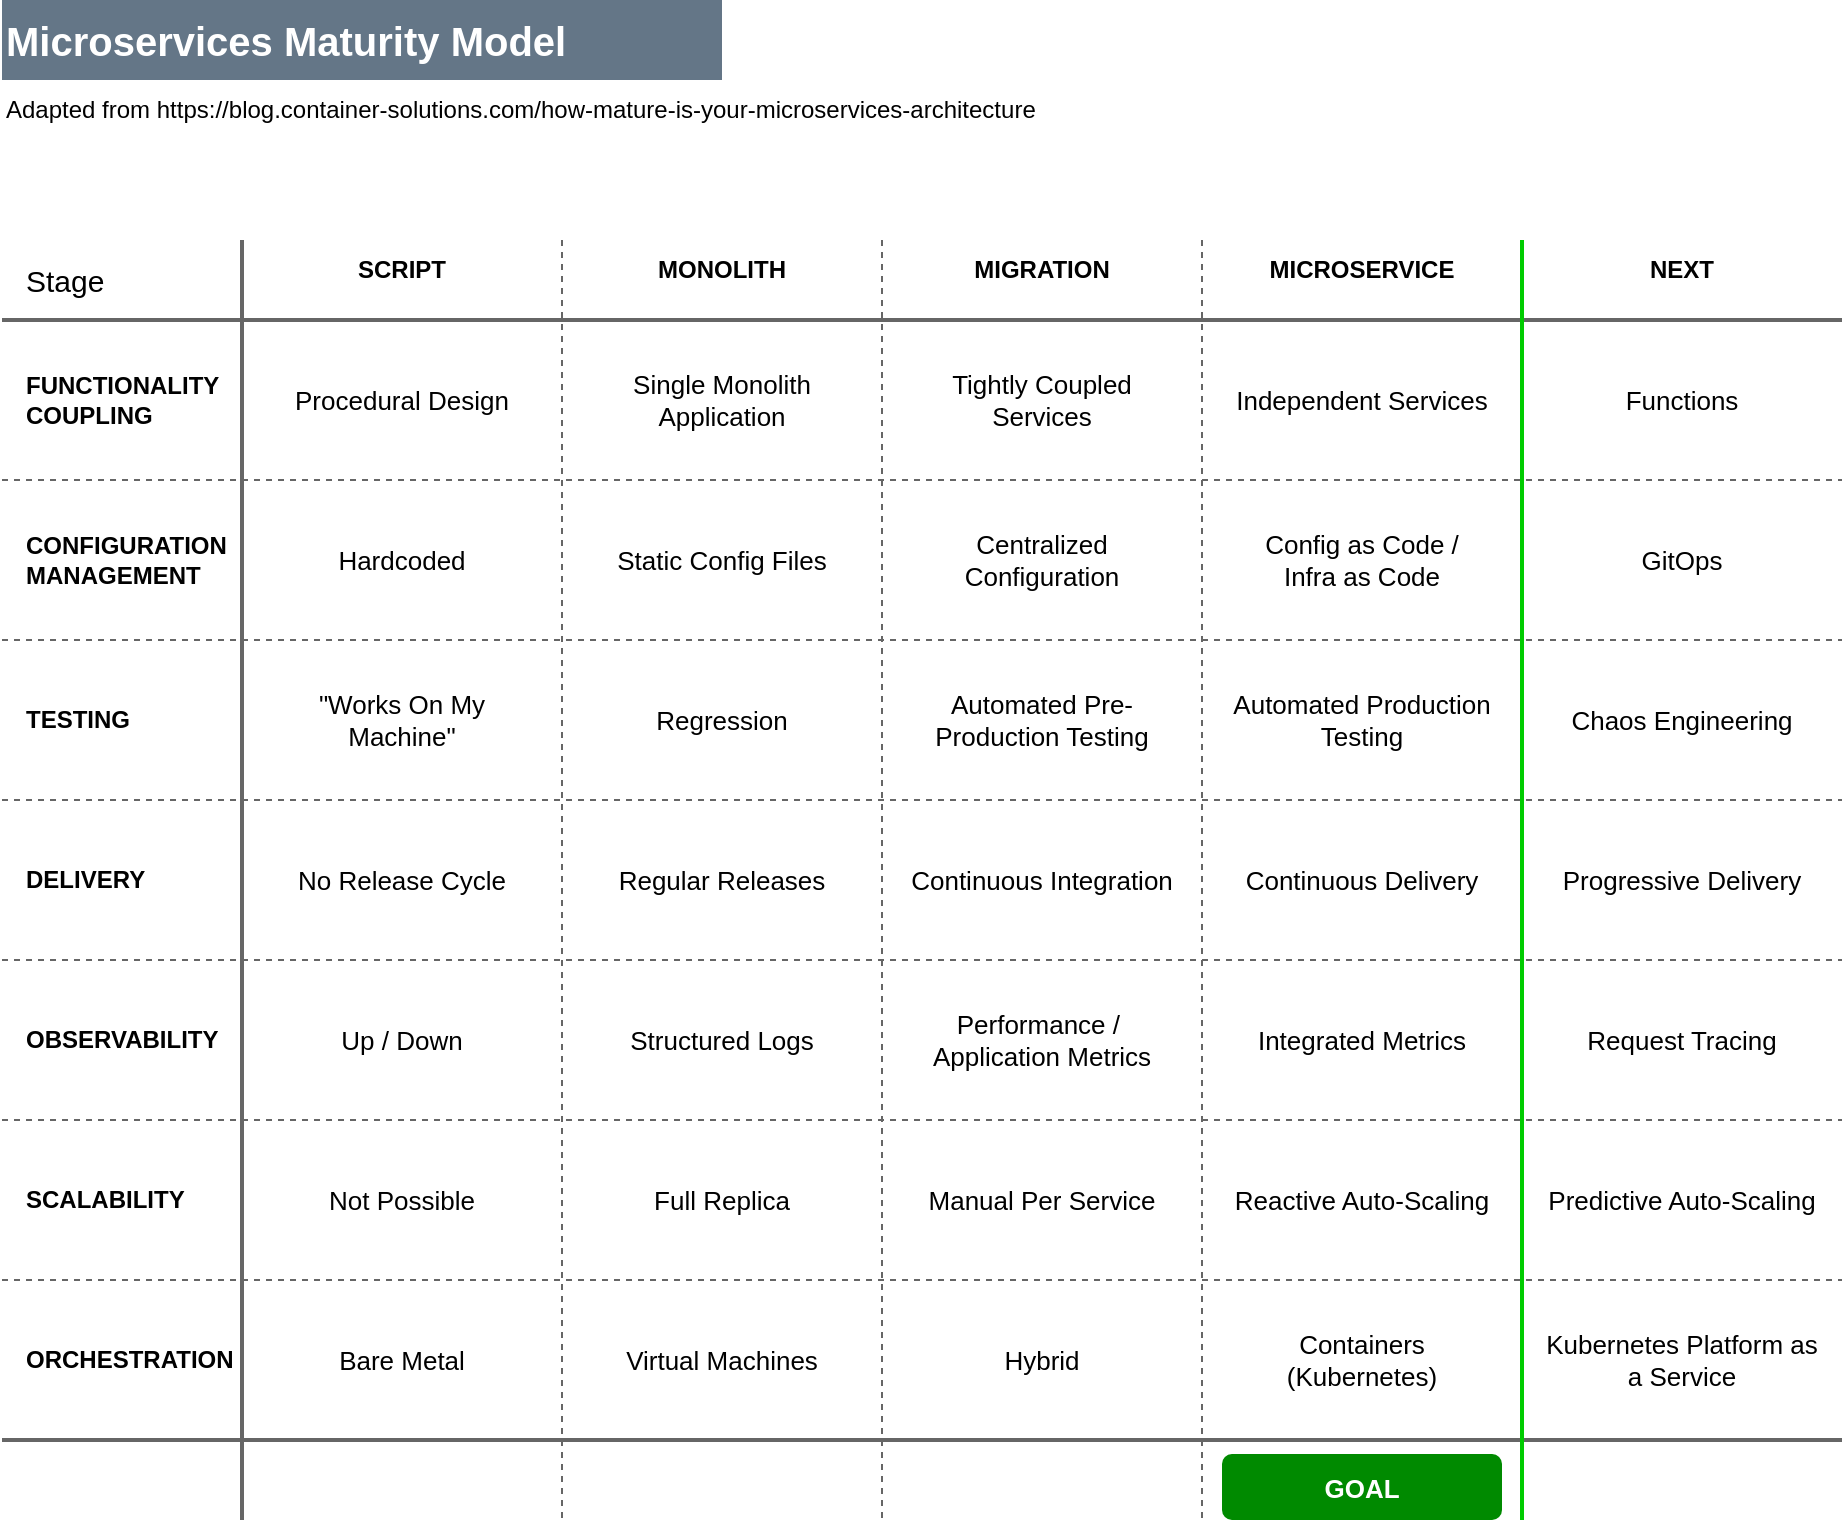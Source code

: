 <mxfile version="18.0.6" type="device" pages="2"><diagram id="Bv6GP6kxK43PRDB57FEr" name="Model"><mxGraphModel dx="868" dy="566" grid="1" gridSize="10" guides="1" tooltips="1" connect="1" arrows="1" fold="1" page="1" pageScale="1" pageWidth="1169" pageHeight="827" math="0" shadow="0"><root><mxCell id="0"/><mxCell id="1" parent="0"/><mxCell id="n9ADpFx10sbJ7AyQV8DT-1" value="Microservices Maturity Model" style="text;html=1;strokeColor=none;fillColor=#647687;align=left;verticalAlign=middle;whiteSpace=wrap;rounded=0;fontSize=20;fontStyle=1;fontColor=#ffffff;" parent="1" vertex="1"><mxGeometry x="80" y="40" width="360" height="40" as="geometry"/></mxCell><mxCell id="n9ADpFx10sbJ7AyQV8DT-2" value="Adapted from&amp;nbsp;https://blog.container-solutions.com/how-mature-is-your-microservices-architecture" style="text;html=1;strokeColor=none;fillColor=none;align=left;verticalAlign=middle;whiteSpace=wrap;rounded=0;fontSize=12;" parent="1" vertex="1"><mxGeometry x="80" y="80" width="630" height="30" as="geometry"/></mxCell><mxCell id="n9ADpFx10sbJ7AyQV8DT-3" value="Stage" style="text;html=1;strokeColor=none;fillColor=none;align=left;verticalAlign=middle;whiteSpace=wrap;rounded=0;fontSize=15;" parent="1" vertex="1"><mxGeometry x="90" y="170" width="60" height="20" as="geometry"/></mxCell><mxCell id="n9ADpFx10sbJ7AyQV8DT-4" value="FUNCTIONALITY COUPLING" style="text;html=1;strokeColor=none;fillColor=none;align=left;verticalAlign=middle;whiteSpace=wrap;rounded=0;fontSize=12;fontStyle=1" parent="1" vertex="1"><mxGeometry x="90" y="210" width="100" height="60" as="geometry"/></mxCell><mxCell id="n9ADpFx10sbJ7AyQV8DT-5" value="" style="endArrow=none;html=1;rounded=0;fontSize=14;strokeWidth=2;strokeColor=#666666;" parent="1" edge="1"><mxGeometry width="50" height="50" relative="1" as="geometry"><mxPoint x="80" y="200" as="sourcePoint"/><mxPoint x="1000" y="200" as="targetPoint"/></mxGeometry></mxCell><mxCell id="n9ADpFx10sbJ7AyQV8DT-6" value="CONFIGURATION MANAGEMENT" style="text;html=1;strokeColor=none;fillColor=none;align=left;verticalAlign=middle;whiteSpace=wrap;rounded=0;fontSize=12;fontStyle=1" parent="1" vertex="1"><mxGeometry x="90" y="290" width="100" height="60" as="geometry"/></mxCell><mxCell id="n9ADpFx10sbJ7AyQV8DT-7" value="" style="endArrow=none;html=1;rounded=0;fontSize=14;strokeWidth=1;strokeColor=#666666;dashed=1;" parent="1" edge="1"><mxGeometry width="50" height="50" relative="1" as="geometry"><mxPoint x="80" y="360" as="sourcePoint"/><mxPoint x="1000" y="360" as="targetPoint"/></mxGeometry></mxCell><mxCell id="n9ADpFx10sbJ7AyQV8DT-8" value="" style="endArrow=none;html=1;rounded=0;fontSize=14;strokeWidth=2;strokeColor=#666666;" parent="1" edge="1"><mxGeometry width="50" height="50" relative="1" as="geometry"><mxPoint x="200" y="160" as="sourcePoint"/><mxPoint x="200" y="800" as="targetPoint"/></mxGeometry></mxCell><mxCell id="n9ADpFx10sbJ7AyQV8DT-9" value="TESTING" style="text;html=1;strokeColor=none;fillColor=none;align=left;verticalAlign=middle;whiteSpace=wrap;rounded=0;fontSize=12;fontStyle=1" parent="1" vertex="1"><mxGeometry x="90" y="370" width="100" height="60" as="geometry"/></mxCell><mxCell id="n9ADpFx10sbJ7AyQV8DT-10" value="DELIVERY" style="text;html=1;strokeColor=none;fillColor=none;align=left;verticalAlign=middle;whiteSpace=wrap;rounded=0;fontSize=12;fontStyle=1" parent="1" vertex="1"><mxGeometry x="90" y="450" width="100" height="60" as="geometry"/></mxCell><mxCell id="n9ADpFx10sbJ7AyQV8DT-11" value="OBSERVABILITY" style="text;html=1;strokeColor=none;fillColor=none;align=left;verticalAlign=middle;whiteSpace=wrap;rounded=0;fontSize=12;fontStyle=1" parent="1" vertex="1"><mxGeometry x="90" y="530" width="100" height="60" as="geometry"/></mxCell><mxCell id="n9ADpFx10sbJ7AyQV8DT-12" value="SCALABILITY" style="text;html=1;strokeColor=none;fillColor=none;align=left;verticalAlign=middle;whiteSpace=wrap;rounded=0;fontSize=12;fontStyle=1" parent="1" vertex="1"><mxGeometry x="90" y="610" width="100" height="60" as="geometry"/></mxCell><mxCell id="n9ADpFx10sbJ7AyQV8DT-13" value="ORCHESTRATION" style="text;html=1;strokeColor=none;fillColor=none;align=left;verticalAlign=middle;whiteSpace=wrap;rounded=0;fontSize=12;fontStyle=1" parent="1" vertex="1"><mxGeometry x="90" y="690" width="100" height="60" as="geometry"/></mxCell><mxCell id="n9ADpFx10sbJ7AyQV8DT-14" value="SCRIPT" style="text;html=1;strokeColor=none;fillColor=none;align=center;verticalAlign=middle;whiteSpace=wrap;rounded=0;fontSize=12;fontStyle=1" parent="1" vertex="1"><mxGeometry x="210" y="160" width="140" height="30" as="geometry"/></mxCell><mxCell id="n9ADpFx10sbJ7AyQV8DT-15" value="MONOLITH" style="text;html=1;strokeColor=none;fillColor=none;align=center;verticalAlign=middle;whiteSpace=wrap;rounded=0;fontSize=12;fontStyle=1" parent="1" vertex="1"><mxGeometry x="370" y="160" width="140" height="30" as="geometry"/></mxCell><mxCell id="n9ADpFx10sbJ7AyQV8DT-16" value="" style="endArrow=none;html=1;rounded=0;fontSize=14;strokeWidth=1;strokeColor=#666666;dashed=1;" parent="1" edge="1"><mxGeometry width="50" height="50" relative="1" as="geometry"><mxPoint x="80" y="280" as="sourcePoint"/><mxPoint x="1000" y="280" as="targetPoint"/></mxGeometry></mxCell><mxCell id="n9ADpFx10sbJ7AyQV8DT-17" value="" style="endArrow=none;html=1;rounded=0;fontSize=14;strokeWidth=1;strokeColor=#666666;dashed=1;" parent="1" edge="1"><mxGeometry width="50" height="50" relative="1" as="geometry"><mxPoint x="360" y="160" as="sourcePoint"/><mxPoint x="360" y="800" as="targetPoint"/></mxGeometry></mxCell><mxCell id="n9ADpFx10sbJ7AyQV8DT-18" value="MIGRATION" style="text;html=1;strokeColor=none;fillColor=none;align=center;verticalAlign=middle;whiteSpace=wrap;rounded=0;fontSize=12;fontStyle=1" parent="1" vertex="1"><mxGeometry x="530" y="160" width="140" height="30" as="geometry"/></mxCell><mxCell id="n9ADpFx10sbJ7AyQV8DT-19" value="MICROSERVICE" style="text;html=1;strokeColor=none;fillColor=none;align=center;verticalAlign=middle;whiteSpace=wrap;rounded=0;fontSize=12;fontStyle=1" parent="1" vertex="1"><mxGeometry x="690" y="160" width="140" height="30" as="geometry"/></mxCell><mxCell id="n9ADpFx10sbJ7AyQV8DT-20" value="NEXT" style="text;html=1;strokeColor=none;fillColor=none;align=center;verticalAlign=middle;whiteSpace=wrap;rounded=0;fontSize=12;fontStyle=1" parent="1" vertex="1"><mxGeometry x="850" y="160" width="140" height="30" as="geometry"/></mxCell><mxCell id="n9ADpFx10sbJ7AyQV8DT-21" value="" style="endArrow=none;html=1;rounded=0;fontSize=14;strokeWidth=2;strokeColor=#666666;" parent="1" edge="1"><mxGeometry width="50" height="50" relative="1" as="geometry"><mxPoint x="80" y="760" as="sourcePoint"/><mxPoint x="1000" y="760" as="targetPoint"/></mxGeometry></mxCell><mxCell id="n9ADpFx10sbJ7AyQV8DT-22" value="" style="endArrow=none;html=1;rounded=0;fontSize=14;strokeWidth=1;strokeColor=#666666;dashed=1;" parent="1" edge="1"><mxGeometry width="50" height="50" relative="1" as="geometry"><mxPoint x="520" y="160" as="sourcePoint"/><mxPoint x="520" y="800" as="targetPoint"/></mxGeometry></mxCell><mxCell id="n9ADpFx10sbJ7AyQV8DT-23" value="" style="endArrow=none;html=1;rounded=0;fontSize=14;strokeWidth=1;strokeColor=#666666;dashed=1;" parent="1" edge="1"><mxGeometry width="50" height="50" relative="1" as="geometry"><mxPoint x="680" y="160" as="sourcePoint"/><mxPoint x="680" y="800" as="targetPoint"/></mxGeometry></mxCell><mxCell id="n9ADpFx10sbJ7AyQV8DT-24" value="" style="endArrow=none;html=1;rounded=0;fontSize=14;strokeWidth=2;strokeColor=#00CC00;" parent="1" edge="1"><mxGeometry width="50" height="50" relative="1" as="geometry"><mxPoint x="840" y="160" as="sourcePoint"/><mxPoint x="840" y="800" as="targetPoint"/></mxGeometry></mxCell><mxCell id="n9ADpFx10sbJ7AyQV8DT-25" value="" style="endArrow=none;html=1;rounded=0;fontSize=14;strokeWidth=1;strokeColor=#666666;dashed=1;" parent="1" edge="1"><mxGeometry width="50" height="50" relative="1" as="geometry"><mxPoint x="80" y="440" as="sourcePoint"/><mxPoint x="1000" y="440" as="targetPoint"/></mxGeometry></mxCell><mxCell id="n9ADpFx10sbJ7AyQV8DT-26" value="" style="endArrow=none;html=1;rounded=0;fontSize=14;strokeWidth=1;strokeColor=#666666;dashed=1;" parent="1" edge="1"><mxGeometry width="50" height="50" relative="1" as="geometry"><mxPoint x="80" y="520" as="sourcePoint"/><mxPoint x="1000" y="520" as="targetPoint"/></mxGeometry></mxCell><mxCell id="n9ADpFx10sbJ7AyQV8DT-27" value="" style="endArrow=none;html=1;rounded=0;fontSize=14;strokeWidth=1;strokeColor=#666666;dashed=1;" parent="1" edge="1"><mxGeometry width="50" height="50" relative="1" as="geometry"><mxPoint x="80" y="600" as="sourcePoint"/><mxPoint x="1000" y="600" as="targetPoint"/></mxGeometry></mxCell><mxCell id="n9ADpFx10sbJ7AyQV8DT-29" value="Procedural Design" style="text;html=1;strokeColor=none;fillColor=none;align=center;verticalAlign=middle;whiteSpace=wrap;rounded=0;fontSize=13;fontStyle=0" parent="1" vertex="1"><mxGeometry x="210" y="210" width="140" height="60" as="geometry"/></mxCell><mxCell id="n9ADpFx10sbJ7AyQV8DT-31" value="Single Monolith Application" style="text;html=1;strokeColor=none;fillColor=none;align=center;verticalAlign=middle;whiteSpace=wrap;rounded=0;fontSize=13;fontStyle=0" parent="1" vertex="1"><mxGeometry x="370" y="210" width="140" height="60" as="geometry"/></mxCell><mxCell id="n9ADpFx10sbJ7AyQV8DT-32" value="Tightly Coupled Services" style="text;html=1;strokeColor=none;fillColor=none;align=center;verticalAlign=middle;whiteSpace=wrap;rounded=0;fontSize=13;fontStyle=0" parent="1" vertex="1"><mxGeometry x="530" y="210" width="140" height="60" as="geometry"/></mxCell><mxCell id="n9ADpFx10sbJ7AyQV8DT-33" value="Independent Services" style="text;html=1;strokeColor=none;fillColor=none;align=center;verticalAlign=middle;whiteSpace=wrap;rounded=0;fontSize=13;fontStyle=0" parent="1" vertex="1"><mxGeometry x="690" y="210" width="140" height="60" as="geometry"/></mxCell><mxCell id="n9ADpFx10sbJ7AyQV8DT-34" value="GOAL" style="rounded=1;whiteSpace=wrap;html=1;fontSize=13;fontStyle=1;fillColor=#008a00;fontColor=#ffffff;strokeColor=none;" parent="1" vertex="1"><mxGeometry x="690" y="767" width="140" height="33" as="geometry"/></mxCell><mxCell id="n9ADpFx10sbJ7AyQV8DT-35" value="" style="endArrow=none;html=1;rounded=0;fontSize=14;strokeWidth=1;strokeColor=#666666;dashed=1;" parent="1" edge="1"><mxGeometry width="50" height="50" relative="1" as="geometry"><mxPoint x="80" y="680" as="sourcePoint"/><mxPoint x="1000" y="680" as="targetPoint"/></mxGeometry></mxCell><mxCell id="n9ADpFx10sbJ7AyQV8DT-37" value="Hardcoded" style="text;html=1;strokeColor=none;fillColor=none;align=center;verticalAlign=middle;whiteSpace=wrap;rounded=0;fontSize=13;fontStyle=0" parent="1" vertex="1"><mxGeometry x="210" y="290" width="140" height="60" as="geometry"/></mxCell><mxCell id="n9ADpFx10sbJ7AyQV8DT-38" value="Static Config Files" style="text;html=1;strokeColor=none;fillColor=none;align=center;verticalAlign=middle;whiteSpace=wrap;rounded=0;fontSize=13;fontStyle=0" parent="1" vertex="1"><mxGeometry x="370" y="290" width="140" height="60" as="geometry"/></mxCell><mxCell id="n9ADpFx10sbJ7AyQV8DT-39" value="Centralized Configuration" style="text;html=1;strokeColor=none;fillColor=none;align=center;verticalAlign=middle;whiteSpace=wrap;rounded=0;fontSize=13;fontStyle=0" parent="1" vertex="1"><mxGeometry x="530" y="290" width="140" height="60" as="geometry"/></mxCell><mxCell id="n9ADpFx10sbJ7AyQV8DT-40" value="Config as Code / &lt;br&gt;Infra as Code" style="text;html=1;strokeColor=none;fillColor=none;align=center;verticalAlign=middle;whiteSpace=wrap;rounded=0;fontSize=13;fontStyle=0" parent="1" vertex="1"><mxGeometry x="690" y="290" width="140" height="60" as="geometry"/></mxCell><mxCell id="n9ADpFx10sbJ7AyQV8DT-41" value="Functions" style="text;html=1;strokeColor=none;fillColor=none;align=center;verticalAlign=middle;whiteSpace=wrap;rounded=0;fontSize=13;fontStyle=0" parent="1" vertex="1"><mxGeometry x="850" y="210" width="140" height="60" as="geometry"/></mxCell><mxCell id="n9ADpFx10sbJ7AyQV8DT-42" value="GitOps" style="text;html=1;strokeColor=none;fillColor=none;align=center;verticalAlign=middle;whiteSpace=wrap;rounded=0;fontSize=13;fontStyle=0" parent="1" vertex="1"><mxGeometry x="850" y="290" width="140" height="60" as="geometry"/></mxCell><mxCell id="n9ADpFx10sbJ7AyQV8DT-43" value="&quot;Works On My Machine&quot;" style="text;html=1;strokeColor=none;fillColor=none;align=center;verticalAlign=middle;whiteSpace=wrap;rounded=0;fontSize=13;fontStyle=0" parent="1" vertex="1"><mxGeometry x="210" y="370" width="140" height="60" as="geometry"/></mxCell><mxCell id="n9ADpFx10sbJ7AyQV8DT-44" value="Regression" style="text;html=1;strokeColor=none;fillColor=none;align=center;verticalAlign=middle;whiteSpace=wrap;rounded=0;fontSize=13;fontStyle=0" parent="1" vertex="1"><mxGeometry x="370" y="370" width="140" height="60" as="geometry"/></mxCell><mxCell id="n9ADpFx10sbJ7AyQV8DT-45" value="Automated Pre-Production Testing" style="text;html=1;strokeColor=none;fillColor=none;align=center;verticalAlign=middle;whiteSpace=wrap;rounded=0;fontSize=13;fontStyle=0" parent="1" vertex="1"><mxGeometry x="530" y="370" width="140" height="60" as="geometry"/></mxCell><mxCell id="n9ADpFx10sbJ7AyQV8DT-46" value="Automated Production Testing" style="text;html=1;strokeColor=none;fillColor=none;align=center;verticalAlign=middle;whiteSpace=wrap;rounded=0;fontSize=13;fontStyle=0" parent="1" vertex="1"><mxGeometry x="690" y="370" width="140" height="60" as="geometry"/></mxCell><mxCell id="n9ADpFx10sbJ7AyQV8DT-47" value="Chaos Engineering" style="text;html=1;strokeColor=none;fillColor=none;align=center;verticalAlign=middle;whiteSpace=wrap;rounded=0;fontSize=13;fontStyle=0" parent="1" vertex="1"><mxGeometry x="850" y="370" width="140" height="60" as="geometry"/></mxCell><mxCell id="n9ADpFx10sbJ7AyQV8DT-48" value="No Release Cycle" style="text;html=1;strokeColor=none;fillColor=none;align=center;verticalAlign=middle;whiteSpace=wrap;rounded=0;fontSize=13;fontStyle=0" parent="1" vertex="1"><mxGeometry x="210" y="450" width="140" height="60" as="geometry"/></mxCell><mxCell id="n9ADpFx10sbJ7AyQV8DT-49" value="Regular Releases" style="text;html=1;strokeColor=none;fillColor=none;align=center;verticalAlign=middle;whiteSpace=wrap;rounded=0;fontSize=13;fontStyle=0" parent="1" vertex="1"><mxGeometry x="370" y="450" width="140" height="60" as="geometry"/></mxCell><mxCell id="n9ADpFx10sbJ7AyQV8DT-50" value="Continuous Integration" style="text;html=1;strokeColor=none;fillColor=none;align=center;verticalAlign=middle;whiteSpace=wrap;rounded=0;fontSize=13;fontStyle=0" parent="1" vertex="1"><mxGeometry x="530" y="450" width="140" height="60" as="geometry"/></mxCell><mxCell id="n9ADpFx10sbJ7AyQV8DT-51" value="Continuous Delivery" style="text;html=1;strokeColor=none;fillColor=none;align=center;verticalAlign=middle;whiteSpace=wrap;rounded=0;fontSize=13;fontStyle=0" parent="1" vertex="1"><mxGeometry x="690" y="450" width="140" height="60" as="geometry"/></mxCell><mxCell id="n9ADpFx10sbJ7AyQV8DT-52" value="Progressive Delivery" style="text;html=1;strokeColor=none;fillColor=none;align=center;verticalAlign=middle;whiteSpace=wrap;rounded=0;fontSize=13;fontStyle=0" parent="1" vertex="1"><mxGeometry x="850" y="450" width="140" height="60" as="geometry"/></mxCell><mxCell id="n9ADpFx10sbJ7AyQV8DT-53" value="Up / Down" style="text;html=1;strokeColor=none;fillColor=none;align=center;verticalAlign=middle;whiteSpace=wrap;rounded=0;fontSize=13;fontStyle=0" parent="1" vertex="1"><mxGeometry x="210" y="530" width="140" height="60" as="geometry"/></mxCell><mxCell id="n9ADpFx10sbJ7AyQV8DT-54" value="Structured Logs" style="text;html=1;strokeColor=none;fillColor=none;align=center;verticalAlign=middle;whiteSpace=wrap;rounded=0;fontSize=13;fontStyle=0" parent="1" vertex="1"><mxGeometry x="370" y="530" width="140" height="60" as="geometry"/></mxCell><mxCell id="n9ADpFx10sbJ7AyQV8DT-55" value="Performance /&amp;nbsp; Application Metrics" style="text;html=1;strokeColor=none;fillColor=none;align=center;verticalAlign=middle;whiteSpace=wrap;rounded=0;fontSize=13;fontStyle=0" parent="1" vertex="1"><mxGeometry x="530" y="530" width="140" height="60" as="geometry"/></mxCell><mxCell id="n9ADpFx10sbJ7AyQV8DT-56" value="Integrated Metrics" style="text;html=1;strokeColor=none;fillColor=none;align=center;verticalAlign=middle;whiteSpace=wrap;rounded=0;fontSize=13;fontStyle=0" parent="1" vertex="1"><mxGeometry x="690" y="530" width="140" height="60" as="geometry"/></mxCell><mxCell id="n9ADpFx10sbJ7AyQV8DT-57" value="Request Tracing" style="text;html=1;strokeColor=none;fillColor=none;align=center;verticalAlign=middle;whiteSpace=wrap;rounded=0;fontSize=13;fontStyle=0" parent="1" vertex="1"><mxGeometry x="850" y="530" width="140" height="60" as="geometry"/></mxCell><mxCell id="n9ADpFx10sbJ7AyQV8DT-58" value="Not Possible" style="text;html=1;strokeColor=none;fillColor=none;align=center;verticalAlign=middle;whiteSpace=wrap;rounded=0;fontSize=13;fontStyle=0" parent="1" vertex="1"><mxGeometry x="210" y="610" width="140" height="60" as="geometry"/></mxCell><mxCell id="n9ADpFx10sbJ7AyQV8DT-59" value="Full Replica" style="text;html=1;strokeColor=none;fillColor=none;align=center;verticalAlign=middle;whiteSpace=wrap;rounded=0;fontSize=13;fontStyle=0" parent="1" vertex="1"><mxGeometry x="370" y="610" width="140" height="60" as="geometry"/></mxCell><mxCell id="n9ADpFx10sbJ7AyQV8DT-60" value="Manual Per Service" style="text;html=1;strokeColor=none;fillColor=none;align=center;verticalAlign=middle;whiteSpace=wrap;rounded=0;fontSize=13;fontStyle=0" parent="1" vertex="1"><mxGeometry x="530" y="610" width="140" height="60" as="geometry"/></mxCell><mxCell id="n9ADpFx10sbJ7AyQV8DT-61" value="Reactive Auto-Scaling" style="text;html=1;strokeColor=none;fillColor=none;align=center;verticalAlign=middle;whiteSpace=wrap;rounded=0;fontSize=13;fontStyle=0" parent="1" vertex="1"><mxGeometry x="690" y="610" width="140" height="60" as="geometry"/></mxCell><mxCell id="n9ADpFx10sbJ7AyQV8DT-62" value="Predictive Auto-Scaling" style="text;html=1;strokeColor=none;fillColor=none;align=center;verticalAlign=middle;whiteSpace=wrap;rounded=0;fontSize=13;fontStyle=0" parent="1" vertex="1"><mxGeometry x="850" y="610" width="140" height="60" as="geometry"/></mxCell><mxCell id="n9ADpFx10sbJ7AyQV8DT-63" value="Bare Metal" style="text;html=1;strokeColor=none;fillColor=none;align=center;verticalAlign=middle;whiteSpace=wrap;rounded=0;fontSize=13;fontStyle=0" parent="1" vertex="1"><mxGeometry x="210" y="690" width="140" height="60" as="geometry"/></mxCell><mxCell id="n9ADpFx10sbJ7AyQV8DT-64" value="Virtual Machines" style="text;html=1;strokeColor=none;fillColor=none;align=center;verticalAlign=middle;whiteSpace=wrap;rounded=0;fontSize=13;fontStyle=0" parent="1" vertex="1"><mxGeometry x="370" y="690" width="140" height="60" as="geometry"/></mxCell><mxCell id="n9ADpFx10sbJ7AyQV8DT-65" value="Hybrid" style="text;html=1;strokeColor=none;fillColor=none;align=center;verticalAlign=middle;whiteSpace=wrap;rounded=0;fontSize=13;fontStyle=0" parent="1" vertex="1"><mxGeometry x="530" y="690" width="140" height="60" as="geometry"/></mxCell><mxCell id="n9ADpFx10sbJ7AyQV8DT-66" value="Containers&lt;br&gt;(Kubernetes)" style="text;html=1;strokeColor=none;fillColor=none;align=center;verticalAlign=middle;whiteSpace=wrap;rounded=0;fontSize=13;fontStyle=0" parent="1" vertex="1"><mxGeometry x="690" y="690" width="140" height="60" as="geometry"/></mxCell><mxCell id="n9ADpFx10sbJ7AyQV8DT-67" value="Kubernetes Platform as a Service" style="text;html=1;strokeColor=none;fillColor=none;align=center;verticalAlign=middle;whiteSpace=wrap;rounded=0;fontSize=13;fontStyle=0" parent="1" vertex="1"><mxGeometry x="850" y="690" width="140" height="60" as="geometry"/></mxCell></root></mxGraphModel></diagram><diagram name="Status" id="Hy4vp95Mpv_XDhdO_reE"><mxGraphModel dx="868" dy="566" grid="1" gridSize="10" guides="1" tooltips="1" connect="1" arrows="1" fold="1" page="1" pageScale="1" pageWidth="1169" pageHeight="827" math="0" shadow="0"><root><mxCell id="9SmFfPwwEeWjTKU51Hdt-0"/><mxCell id="9SmFfPwwEeWjTKU51Hdt-1" style="locked=1;" parent="9SmFfPwwEeWjTKU51Hdt-0"/><mxCell id="9SmFfPwwEeWjTKU51Hdt-2" value="Microservices Maturity Model" style="text;html=1;strokeColor=none;fillColor=#647687;align=left;verticalAlign=middle;whiteSpace=wrap;rounded=0;fontSize=20;fontStyle=1;fontColor=#ffffff;" parent="9SmFfPwwEeWjTKU51Hdt-1" vertex="1"><mxGeometry x="80" y="40" width="360" height="40" as="geometry"/></mxCell><mxCell id="9SmFfPwwEeWjTKU51Hdt-3" value="Adapted from&amp;nbsp;https://blog.container-solutions.com/how-mature-is-your-microservices-architecture" style="text;html=1;strokeColor=none;fillColor=none;align=left;verticalAlign=middle;whiteSpace=wrap;rounded=0;fontSize=12;" parent="9SmFfPwwEeWjTKU51Hdt-1" vertex="1"><mxGeometry x="80" y="80" width="630" height="30" as="geometry"/></mxCell><mxCell id="9SmFfPwwEeWjTKU51Hdt-4" value="Stage" style="text;html=1;strokeColor=none;fillColor=none;align=left;verticalAlign=middle;whiteSpace=wrap;rounded=0;fontSize=15;" parent="9SmFfPwwEeWjTKU51Hdt-1" vertex="1"><mxGeometry x="90" y="170" width="60" height="20" as="geometry"/></mxCell><mxCell id="9SmFfPwwEeWjTKU51Hdt-5" value="FUNCTIONALITY COUPLING" style="text;html=1;strokeColor=none;fillColor=none;align=left;verticalAlign=middle;whiteSpace=wrap;rounded=0;fontSize=12;fontStyle=1" parent="9SmFfPwwEeWjTKU51Hdt-1" vertex="1"><mxGeometry x="90" y="210" width="100" height="60" as="geometry"/></mxCell><mxCell id="9SmFfPwwEeWjTKU51Hdt-6" value="" style="endArrow=none;html=1;rounded=0;fontSize=14;strokeWidth=2;strokeColor=#666666;" parent="9SmFfPwwEeWjTKU51Hdt-1" edge="1"><mxGeometry width="50" height="50" relative="1" as="geometry"><mxPoint x="80" y="200" as="sourcePoint"/><mxPoint x="1000" y="200" as="targetPoint"/></mxGeometry></mxCell><mxCell id="9SmFfPwwEeWjTKU51Hdt-7" value="CONFIGURATION MANAGEMENT" style="text;html=1;strokeColor=none;fillColor=none;align=left;verticalAlign=middle;whiteSpace=wrap;rounded=0;fontSize=12;fontStyle=1" parent="9SmFfPwwEeWjTKU51Hdt-1" vertex="1"><mxGeometry x="90" y="290" width="100" height="60" as="geometry"/></mxCell><mxCell id="9SmFfPwwEeWjTKU51Hdt-8" value="" style="endArrow=none;html=1;rounded=0;fontSize=14;strokeWidth=1;strokeColor=#666666;dashed=1;" parent="9SmFfPwwEeWjTKU51Hdt-1" edge="1"><mxGeometry width="50" height="50" relative="1" as="geometry"><mxPoint x="80" y="360" as="sourcePoint"/><mxPoint x="1000" y="360" as="targetPoint"/></mxGeometry></mxCell><mxCell id="9SmFfPwwEeWjTKU51Hdt-9" value="" style="endArrow=none;html=1;rounded=0;fontSize=14;strokeWidth=2;strokeColor=#666666;" parent="9SmFfPwwEeWjTKU51Hdt-1" edge="1"><mxGeometry width="50" height="50" relative="1" as="geometry"><mxPoint x="200" y="160" as="sourcePoint"/><mxPoint x="200" y="800" as="targetPoint"/></mxGeometry></mxCell><mxCell id="9SmFfPwwEeWjTKU51Hdt-10" value="TESTING" style="text;html=1;strokeColor=none;fillColor=none;align=left;verticalAlign=middle;whiteSpace=wrap;rounded=0;fontSize=12;fontStyle=1" parent="9SmFfPwwEeWjTKU51Hdt-1" vertex="1"><mxGeometry x="90" y="370" width="100" height="60" as="geometry"/></mxCell><mxCell id="9SmFfPwwEeWjTKU51Hdt-11" value="DELIVERY" style="text;html=1;strokeColor=none;fillColor=none;align=left;verticalAlign=middle;whiteSpace=wrap;rounded=0;fontSize=12;fontStyle=1" parent="9SmFfPwwEeWjTKU51Hdt-1" vertex="1"><mxGeometry x="90" y="450" width="100" height="60" as="geometry"/></mxCell><mxCell id="9SmFfPwwEeWjTKU51Hdt-12" value="OBSERVABILITY" style="text;html=1;strokeColor=none;fillColor=none;align=left;verticalAlign=middle;whiteSpace=wrap;rounded=0;fontSize=12;fontStyle=1" parent="9SmFfPwwEeWjTKU51Hdt-1" vertex="1"><mxGeometry x="90" y="530" width="100" height="60" as="geometry"/></mxCell><mxCell id="9SmFfPwwEeWjTKU51Hdt-13" value="SCALABILITY" style="text;html=1;strokeColor=none;fillColor=none;align=left;verticalAlign=middle;whiteSpace=wrap;rounded=0;fontSize=12;fontStyle=1" parent="9SmFfPwwEeWjTKU51Hdt-1" vertex="1"><mxGeometry x="90" y="610" width="100" height="60" as="geometry"/></mxCell><mxCell id="9SmFfPwwEeWjTKU51Hdt-14" value="ORCHESTRATION" style="text;html=1;strokeColor=none;fillColor=none;align=left;verticalAlign=middle;whiteSpace=wrap;rounded=0;fontSize=12;fontStyle=1" parent="9SmFfPwwEeWjTKU51Hdt-1" vertex="1"><mxGeometry x="90" y="690" width="100" height="60" as="geometry"/></mxCell><mxCell id="9SmFfPwwEeWjTKU51Hdt-15" value="SCRIPT" style="text;html=1;strokeColor=none;fillColor=none;align=center;verticalAlign=middle;whiteSpace=wrap;rounded=0;fontSize=12;fontStyle=1" parent="9SmFfPwwEeWjTKU51Hdt-1" vertex="1"><mxGeometry x="210" y="160" width="140" height="30" as="geometry"/></mxCell><mxCell id="9SmFfPwwEeWjTKU51Hdt-16" value="MONOLITH" style="text;html=1;strokeColor=none;fillColor=none;align=center;verticalAlign=middle;whiteSpace=wrap;rounded=0;fontSize=12;fontStyle=1" parent="9SmFfPwwEeWjTKU51Hdt-1" vertex="1"><mxGeometry x="370" y="160" width="140" height="30" as="geometry"/></mxCell><mxCell id="9SmFfPwwEeWjTKU51Hdt-17" value="" style="endArrow=none;html=1;rounded=0;fontSize=14;strokeWidth=1;strokeColor=#666666;dashed=1;" parent="9SmFfPwwEeWjTKU51Hdt-1" edge="1"><mxGeometry width="50" height="50" relative="1" as="geometry"><mxPoint x="80" y="280" as="sourcePoint"/><mxPoint x="1000" y="280" as="targetPoint"/></mxGeometry></mxCell><mxCell id="9SmFfPwwEeWjTKU51Hdt-18" value="" style="endArrow=none;html=1;rounded=0;fontSize=14;strokeWidth=1;strokeColor=#666666;dashed=1;" parent="9SmFfPwwEeWjTKU51Hdt-1" edge="1"><mxGeometry width="50" height="50" relative="1" as="geometry"><mxPoint x="360" y="160" as="sourcePoint"/><mxPoint x="360" y="800" as="targetPoint"/></mxGeometry></mxCell><mxCell id="9SmFfPwwEeWjTKU51Hdt-19" value="MIGRATION" style="text;html=1;strokeColor=none;fillColor=none;align=center;verticalAlign=middle;whiteSpace=wrap;rounded=0;fontSize=12;fontStyle=1" parent="9SmFfPwwEeWjTKU51Hdt-1" vertex="1"><mxGeometry x="530" y="160" width="140" height="30" as="geometry"/></mxCell><mxCell id="9SmFfPwwEeWjTKU51Hdt-20" value="MICROSERVICE" style="text;html=1;strokeColor=none;fillColor=none;align=center;verticalAlign=middle;whiteSpace=wrap;rounded=0;fontSize=12;fontStyle=1" parent="9SmFfPwwEeWjTKU51Hdt-1" vertex="1"><mxGeometry x="690" y="160" width="140" height="30" as="geometry"/></mxCell><mxCell id="9SmFfPwwEeWjTKU51Hdt-21" value="NEXT" style="text;html=1;strokeColor=none;fillColor=none;align=center;verticalAlign=middle;whiteSpace=wrap;rounded=0;fontSize=12;fontStyle=1" parent="9SmFfPwwEeWjTKU51Hdt-1" vertex="1"><mxGeometry x="850" y="160" width="140" height="30" as="geometry"/></mxCell><mxCell id="9SmFfPwwEeWjTKU51Hdt-22" value="" style="endArrow=none;html=1;rounded=0;fontSize=14;strokeWidth=2;strokeColor=#666666;" parent="9SmFfPwwEeWjTKU51Hdt-1" edge="1"><mxGeometry width="50" height="50" relative="1" as="geometry"><mxPoint x="80" y="760" as="sourcePoint"/><mxPoint x="1000" y="760" as="targetPoint"/></mxGeometry></mxCell><mxCell id="9SmFfPwwEeWjTKU51Hdt-23" value="" style="endArrow=none;html=1;rounded=0;fontSize=14;strokeWidth=1;strokeColor=#666666;dashed=1;" parent="9SmFfPwwEeWjTKU51Hdt-1" edge="1"><mxGeometry width="50" height="50" relative="1" as="geometry"><mxPoint x="520" y="160" as="sourcePoint"/><mxPoint x="520" y="800" as="targetPoint"/></mxGeometry></mxCell><mxCell id="9SmFfPwwEeWjTKU51Hdt-24" value="" style="endArrow=none;html=1;rounded=0;fontSize=14;strokeWidth=1;strokeColor=#666666;dashed=1;" parent="9SmFfPwwEeWjTKU51Hdt-1" edge="1"><mxGeometry width="50" height="50" relative="1" as="geometry"><mxPoint x="680" y="160" as="sourcePoint"/><mxPoint x="680" y="800" as="targetPoint"/></mxGeometry></mxCell><mxCell id="9SmFfPwwEeWjTKU51Hdt-25" value="" style="endArrow=none;html=1;rounded=0;fontSize=14;strokeWidth=2;strokeColor=#00CC00;" parent="9SmFfPwwEeWjTKU51Hdt-1" edge="1"><mxGeometry width="50" height="50" relative="1" as="geometry"><mxPoint x="840" y="160" as="sourcePoint"/><mxPoint x="840" y="800" as="targetPoint"/></mxGeometry></mxCell><mxCell id="9SmFfPwwEeWjTKU51Hdt-26" value="" style="endArrow=none;html=1;rounded=0;fontSize=14;strokeWidth=1;strokeColor=#666666;dashed=1;" parent="9SmFfPwwEeWjTKU51Hdt-1" edge="1"><mxGeometry width="50" height="50" relative="1" as="geometry"><mxPoint x="80" y="440" as="sourcePoint"/><mxPoint x="1000" y="440" as="targetPoint"/></mxGeometry></mxCell><mxCell id="9SmFfPwwEeWjTKU51Hdt-27" value="" style="endArrow=none;html=1;rounded=0;fontSize=14;strokeWidth=1;strokeColor=#666666;dashed=1;" parent="9SmFfPwwEeWjTKU51Hdt-1" edge="1"><mxGeometry width="50" height="50" relative="1" as="geometry"><mxPoint x="80" y="520" as="sourcePoint"/><mxPoint x="1000" y="520" as="targetPoint"/></mxGeometry></mxCell><mxCell id="9SmFfPwwEeWjTKU51Hdt-28" value="" style="endArrow=none;html=1;rounded=0;fontSize=14;strokeWidth=1;strokeColor=#666666;dashed=1;" parent="9SmFfPwwEeWjTKU51Hdt-1" edge="1"><mxGeometry width="50" height="50" relative="1" as="geometry"><mxPoint x="80" y="600" as="sourcePoint"/><mxPoint x="1000" y="600" as="targetPoint"/></mxGeometry></mxCell><mxCell id="9SmFfPwwEeWjTKU51Hdt-29" value="Procedural Design" style="text;html=1;strokeColor=none;fillColor=none;align=center;verticalAlign=middle;whiteSpace=wrap;rounded=0;fontSize=13;fontStyle=0" parent="9SmFfPwwEeWjTKU51Hdt-1" vertex="1"><mxGeometry x="210" y="210" width="140" height="60" as="geometry"/></mxCell><mxCell id="9SmFfPwwEeWjTKU51Hdt-30" value="Single Monolith Application" style="text;html=1;strokeColor=none;fillColor=none;align=center;verticalAlign=middle;whiteSpace=wrap;rounded=0;fontSize=13;fontStyle=0" parent="9SmFfPwwEeWjTKU51Hdt-1" vertex="1"><mxGeometry x="370" y="210" width="140" height="60" as="geometry"/></mxCell><mxCell id="9SmFfPwwEeWjTKU51Hdt-31" value="Tightly Coupled Services" style="text;html=1;strokeColor=none;fillColor=none;align=center;verticalAlign=middle;whiteSpace=wrap;rounded=0;fontSize=13;fontStyle=0" parent="9SmFfPwwEeWjTKU51Hdt-1" vertex="1"><mxGeometry x="530" y="210" width="140" height="60" as="geometry"/></mxCell><mxCell id="9SmFfPwwEeWjTKU51Hdt-32" value="Independent Services" style="text;html=1;strokeColor=none;fillColor=none;align=center;verticalAlign=middle;whiteSpace=wrap;rounded=0;fontSize=13;fontStyle=0" parent="9SmFfPwwEeWjTKU51Hdt-1" vertex="1"><mxGeometry x="690" y="210" width="140" height="60" as="geometry"/></mxCell><mxCell id="9SmFfPwwEeWjTKU51Hdt-33" value="GOAL" style="rounded=1;whiteSpace=wrap;html=1;fontSize=13;fontStyle=1;fillColor=#008a00;fontColor=#ffffff;strokeColor=none;" parent="9SmFfPwwEeWjTKU51Hdt-1" vertex="1"><mxGeometry x="690" y="767" width="140" height="33" as="geometry"/></mxCell><mxCell id="9SmFfPwwEeWjTKU51Hdt-34" value="" style="endArrow=none;html=1;rounded=0;fontSize=14;strokeWidth=1;strokeColor=#666666;dashed=1;" parent="9SmFfPwwEeWjTKU51Hdt-1" edge="1"><mxGeometry width="50" height="50" relative="1" as="geometry"><mxPoint x="80" y="680" as="sourcePoint"/><mxPoint x="1000" y="680" as="targetPoint"/></mxGeometry></mxCell><mxCell id="9SmFfPwwEeWjTKU51Hdt-35" value="Hardcoded" style="text;html=1;strokeColor=none;fillColor=none;align=center;verticalAlign=middle;whiteSpace=wrap;rounded=0;fontSize=13;fontStyle=0" parent="9SmFfPwwEeWjTKU51Hdt-1" vertex="1"><mxGeometry x="210" y="290" width="140" height="60" as="geometry"/></mxCell><mxCell id="9SmFfPwwEeWjTKU51Hdt-36" value="Static Config Files" style="text;html=1;strokeColor=none;fillColor=none;align=center;verticalAlign=middle;whiteSpace=wrap;rounded=0;fontSize=13;fontStyle=0" parent="9SmFfPwwEeWjTKU51Hdt-1" vertex="1"><mxGeometry x="370" y="290" width="140" height="60" as="geometry"/></mxCell><mxCell id="9SmFfPwwEeWjTKU51Hdt-37" value="Centralized Configuration" style="text;html=1;strokeColor=none;fillColor=none;align=center;verticalAlign=middle;whiteSpace=wrap;rounded=0;fontSize=13;fontStyle=0" parent="9SmFfPwwEeWjTKU51Hdt-1" vertex="1"><mxGeometry x="530" y="290" width="140" height="60" as="geometry"/></mxCell><mxCell id="9SmFfPwwEeWjTKU51Hdt-38" value="Config as Code / &lt;br&gt;Infra as Code" style="text;html=1;strokeColor=none;fillColor=none;align=center;verticalAlign=middle;whiteSpace=wrap;rounded=0;fontSize=13;fontStyle=0" parent="9SmFfPwwEeWjTKU51Hdt-1" vertex="1"><mxGeometry x="690" y="290" width="140" height="60" as="geometry"/></mxCell><mxCell id="9SmFfPwwEeWjTKU51Hdt-39" value="Functions" style="text;html=1;strokeColor=none;fillColor=none;align=center;verticalAlign=middle;whiteSpace=wrap;rounded=0;fontSize=13;fontStyle=0" parent="9SmFfPwwEeWjTKU51Hdt-1" vertex="1"><mxGeometry x="850" y="210" width="140" height="60" as="geometry"/></mxCell><mxCell id="9SmFfPwwEeWjTKU51Hdt-40" value="GitOps" style="text;html=1;strokeColor=none;fillColor=none;align=center;verticalAlign=middle;whiteSpace=wrap;rounded=0;fontSize=13;fontStyle=0" parent="9SmFfPwwEeWjTKU51Hdt-1" vertex="1"><mxGeometry x="850" y="290" width="140" height="60" as="geometry"/></mxCell><mxCell id="9SmFfPwwEeWjTKU51Hdt-41" value="&quot;Works On My Machine&quot;" style="text;html=1;strokeColor=none;fillColor=none;align=center;verticalAlign=middle;whiteSpace=wrap;rounded=0;fontSize=13;fontStyle=0" parent="9SmFfPwwEeWjTKU51Hdt-1" vertex="1"><mxGeometry x="210" y="370" width="140" height="60" as="geometry"/></mxCell><mxCell id="9SmFfPwwEeWjTKU51Hdt-42" value="Regression" style="text;html=1;strokeColor=none;fillColor=none;align=center;verticalAlign=middle;whiteSpace=wrap;rounded=0;fontSize=13;fontStyle=0" parent="9SmFfPwwEeWjTKU51Hdt-1" vertex="1"><mxGeometry x="370" y="370" width="140" height="60" as="geometry"/></mxCell><mxCell id="9SmFfPwwEeWjTKU51Hdt-43" value="Automated Pre-Production Testing" style="text;html=1;strokeColor=none;fillColor=none;align=center;verticalAlign=middle;whiteSpace=wrap;rounded=0;fontSize=13;fontStyle=0" parent="9SmFfPwwEeWjTKU51Hdt-1" vertex="1"><mxGeometry x="530" y="370" width="140" height="60" as="geometry"/></mxCell><mxCell id="9SmFfPwwEeWjTKU51Hdt-44" value="Automated Production Testing" style="text;html=1;strokeColor=none;fillColor=none;align=center;verticalAlign=middle;whiteSpace=wrap;rounded=0;fontSize=13;fontStyle=0" parent="9SmFfPwwEeWjTKU51Hdt-1" vertex="1"><mxGeometry x="690" y="370" width="140" height="60" as="geometry"/></mxCell><mxCell id="9SmFfPwwEeWjTKU51Hdt-45" value="Chaos Engineering" style="text;html=1;strokeColor=none;fillColor=none;align=center;verticalAlign=middle;whiteSpace=wrap;rounded=0;fontSize=13;fontStyle=0" parent="9SmFfPwwEeWjTKU51Hdt-1" vertex="1"><mxGeometry x="850" y="370" width="140" height="60" as="geometry"/></mxCell><mxCell id="9SmFfPwwEeWjTKU51Hdt-46" value="No Release Cycle" style="text;html=1;strokeColor=none;fillColor=none;align=center;verticalAlign=middle;whiteSpace=wrap;rounded=0;fontSize=13;fontStyle=0" parent="9SmFfPwwEeWjTKU51Hdt-1" vertex="1"><mxGeometry x="210" y="450" width="140" height="60" as="geometry"/></mxCell><mxCell id="9SmFfPwwEeWjTKU51Hdt-47" value="Regular Releases" style="text;html=1;strokeColor=none;fillColor=none;align=center;verticalAlign=middle;whiteSpace=wrap;rounded=0;fontSize=13;fontStyle=0" parent="9SmFfPwwEeWjTKU51Hdt-1" vertex="1"><mxGeometry x="370" y="450" width="140" height="60" as="geometry"/></mxCell><mxCell id="9SmFfPwwEeWjTKU51Hdt-48" value="Continuous Integration" style="text;html=1;strokeColor=none;fillColor=none;align=center;verticalAlign=middle;whiteSpace=wrap;rounded=0;fontSize=13;fontStyle=0" parent="9SmFfPwwEeWjTKU51Hdt-1" vertex="1"><mxGeometry x="530" y="450" width="140" height="60" as="geometry"/></mxCell><mxCell id="9SmFfPwwEeWjTKU51Hdt-49" value="Continuous Delivery" style="text;html=1;strokeColor=none;fillColor=none;align=center;verticalAlign=middle;whiteSpace=wrap;rounded=0;fontSize=13;fontStyle=0" parent="9SmFfPwwEeWjTKU51Hdt-1" vertex="1"><mxGeometry x="690" y="450" width="140" height="60" as="geometry"/></mxCell><mxCell id="9SmFfPwwEeWjTKU51Hdt-50" value="Progressive Delivery" style="text;html=1;strokeColor=none;fillColor=none;align=center;verticalAlign=middle;whiteSpace=wrap;rounded=0;fontSize=13;fontStyle=0" parent="9SmFfPwwEeWjTKU51Hdt-1" vertex="1"><mxGeometry x="850" y="450" width="140" height="60" as="geometry"/></mxCell><mxCell id="9SmFfPwwEeWjTKU51Hdt-51" value="Up / Down" style="text;html=1;strokeColor=none;fillColor=none;align=center;verticalAlign=middle;whiteSpace=wrap;rounded=0;fontSize=13;fontStyle=0" parent="9SmFfPwwEeWjTKU51Hdt-1" vertex="1"><mxGeometry x="210" y="530" width="140" height="60" as="geometry"/></mxCell><mxCell id="9SmFfPwwEeWjTKU51Hdt-52" value="Structured Logs" style="text;html=1;strokeColor=none;fillColor=none;align=center;verticalAlign=middle;whiteSpace=wrap;rounded=0;fontSize=13;fontStyle=0" parent="9SmFfPwwEeWjTKU51Hdt-1" vertex="1"><mxGeometry x="370" y="530" width="140" height="60" as="geometry"/></mxCell><mxCell id="9SmFfPwwEeWjTKU51Hdt-53" value="Performance /&amp;nbsp; Application Metrics" style="text;html=1;strokeColor=none;fillColor=none;align=center;verticalAlign=middle;whiteSpace=wrap;rounded=0;fontSize=13;fontStyle=0" parent="9SmFfPwwEeWjTKU51Hdt-1" vertex="1"><mxGeometry x="530" y="530" width="140" height="60" as="geometry"/></mxCell><mxCell id="9SmFfPwwEeWjTKU51Hdt-54" value="Integrated Metrics" style="text;html=1;strokeColor=none;fillColor=none;align=center;verticalAlign=middle;whiteSpace=wrap;rounded=0;fontSize=13;fontStyle=0" parent="9SmFfPwwEeWjTKU51Hdt-1" vertex="1"><mxGeometry x="690" y="530" width="140" height="60" as="geometry"/></mxCell><mxCell id="9SmFfPwwEeWjTKU51Hdt-55" value="Request Tracing" style="text;html=1;strokeColor=none;fillColor=none;align=center;verticalAlign=middle;whiteSpace=wrap;rounded=0;fontSize=13;fontStyle=0" parent="9SmFfPwwEeWjTKU51Hdt-1" vertex="1"><mxGeometry x="850" y="530" width="140" height="60" as="geometry"/></mxCell><mxCell id="9SmFfPwwEeWjTKU51Hdt-56" value="Not Possible" style="text;html=1;strokeColor=none;fillColor=none;align=center;verticalAlign=middle;whiteSpace=wrap;rounded=0;fontSize=13;fontStyle=0" parent="9SmFfPwwEeWjTKU51Hdt-1" vertex="1"><mxGeometry x="210" y="610" width="140" height="60" as="geometry"/></mxCell><mxCell id="9SmFfPwwEeWjTKU51Hdt-57" value="Full Replica" style="text;html=1;strokeColor=none;fillColor=none;align=center;verticalAlign=middle;whiteSpace=wrap;rounded=0;fontSize=13;fontStyle=0" parent="9SmFfPwwEeWjTKU51Hdt-1" vertex="1"><mxGeometry x="370" y="610" width="140" height="60" as="geometry"/></mxCell><mxCell id="9SmFfPwwEeWjTKU51Hdt-58" value="Manual Per Service" style="text;html=1;strokeColor=none;fillColor=none;align=center;verticalAlign=middle;whiteSpace=wrap;rounded=0;fontSize=13;fontStyle=0" parent="9SmFfPwwEeWjTKU51Hdt-1" vertex="1"><mxGeometry x="530" y="610" width="140" height="60" as="geometry"/></mxCell><mxCell id="9SmFfPwwEeWjTKU51Hdt-59" value="Reactive Auto-Scaling" style="text;html=1;strokeColor=none;fillColor=none;align=center;verticalAlign=middle;whiteSpace=wrap;rounded=0;fontSize=13;fontStyle=0" parent="9SmFfPwwEeWjTKU51Hdt-1" vertex="1"><mxGeometry x="690" y="610" width="140" height="60" as="geometry"/></mxCell><mxCell id="9SmFfPwwEeWjTKU51Hdt-60" value="Predictive Auto-Scaling" style="text;html=1;strokeColor=none;fillColor=none;align=center;verticalAlign=middle;whiteSpace=wrap;rounded=0;fontSize=13;fontStyle=0" parent="9SmFfPwwEeWjTKU51Hdt-1" vertex="1"><mxGeometry x="850" y="610" width="140" height="60" as="geometry"/></mxCell><mxCell id="9SmFfPwwEeWjTKU51Hdt-61" value="Bare Metal" style="text;html=1;strokeColor=none;fillColor=none;align=center;verticalAlign=middle;whiteSpace=wrap;rounded=0;fontSize=13;fontStyle=0" parent="9SmFfPwwEeWjTKU51Hdt-1" vertex="1"><mxGeometry x="210" y="690" width="140" height="60" as="geometry"/></mxCell><mxCell id="9SmFfPwwEeWjTKU51Hdt-62" value="Virtual Machines" style="text;html=1;strokeColor=none;fillColor=none;align=center;verticalAlign=middle;whiteSpace=wrap;rounded=0;fontSize=13;fontStyle=0" parent="9SmFfPwwEeWjTKU51Hdt-1" vertex="1"><mxGeometry x="370" y="690" width="140" height="60" as="geometry"/></mxCell><mxCell id="9SmFfPwwEeWjTKU51Hdt-63" value="Hybrid" style="text;html=1;strokeColor=none;fillColor=none;align=center;verticalAlign=middle;whiteSpace=wrap;rounded=0;fontSize=13;fontStyle=0" parent="9SmFfPwwEeWjTKU51Hdt-1" vertex="1"><mxGeometry x="530" y="690" width="140" height="60" as="geometry"/></mxCell><mxCell id="9SmFfPwwEeWjTKU51Hdt-64" value="Containers&lt;br&gt;(Kubernetes)" style="text;html=1;strokeColor=none;fillColor=none;align=center;verticalAlign=middle;whiteSpace=wrap;rounded=0;fontSize=13;fontStyle=0" parent="9SmFfPwwEeWjTKU51Hdt-1" vertex="1"><mxGeometry x="690" y="690" width="140" height="60" as="geometry"/></mxCell><mxCell id="9SmFfPwwEeWjTKU51Hdt-65" value="Kubernetes Platform as a Service" style="text;html=1;strokeColor=none;fillColor=none;align=center;verticalAlign=middle;whiteSpace=wrap;rounded=0;fontSize=13;fontStyle=0" parent="9SmFfPwwEeWjTKU51Hdt-1" vertex="1"><mxGeometry x="850" y="690" width="140" height="60" as="geometry"/></mxCell><mxCell id="9SmFfPwwEeWjTKU51Hdt-66" value="Status" parent="9SmFfPwwEeWjTKU51Hdt-0"/><mxCell id="9SmFfPwwEeWjTKU51Hdt-68" value="&lt;b&gt;CURRENT STATUS&lt;/b&gt;" style="rounded=1;whiteSpace=wrap;html=1;fontSize=13;fillColor=#f0a30a;fontColor=#000000;strokeColor=none;" parent="9SmFfPwwEeWjTKU51Hdt-66" vertex="1"><mxGeometry x="370" y="767" width="140" height="33" as="geometry"/></mxCell><mxCell id="9SmFfPwwEeWjTKU51Hdt-70" value="" style="rounded=0;whiteSpace=wrap;html=1;fontSize=13;fillColor=#f0a30a;strokeColor=none;opacity=40;fontColor=#000000;" parent="9SmFfPwwEeWjTKU51Hdt-66" vertex="1"><mxGeometry x="210" y="210" width="460" height="60" as="geometry"/></mxCell><mxCell id="9SmFfPwwEeWjTKU51Hdt-71" value="" style="rounded=0;whiteSpace=wrap;html=1;fontSize=13;fillColor=#f0a30a;strokeColor=none;opacity=40;fontColor=#000000;" parent="9SmFfPwwEeWjTKU51Hdt-66" vertex="1"><mxGeometry x="210" y="290" width="300" height="60" as="geometry"/></mxCell><mxCell id="9SmFfPwwEeWjTKU51Hdt-72" value="" style="rounded=0;whiteSpace=wrap;html=1;fontSize=13;fillColor=#f0a30a;strokeColor=none;opacity=40;fontColor=#000000;" parent="9SmFfPwwEeWjTKU51Hdt-66" vertex="1"><mxGeometry x="210" y="370" width="390" height="60" as="geometry"/></mxCell><mxCell id="9SmFfPwwEeWjTKU51Hdt-73" value="" style="rounded=0;whiteSpace=wrap;html=1;fontSize=13;fillColor=#f0a30a;strokeColor=none;opacity=40;fontColor=#000000;" parent="9SmFfPwwEeWjTKU51Hdt-66" vertex="1"><mxGeometry x="210" y="450" width="300" height="60" as="geometry"/></mxCell><mxCell id="9SmFfPwwEeWjTKU51Hdt-74" value="" style="rounded=0;whiteSpace=wrap;html=1;fontSize=13;fillColor=#f0a30a;strokeColor=none;opacity=40;fontColor=#000000;" parent="9SmFfPwwEeWjTKU51Hdt-66" vertex="1"><mxGeometry x="210" y="530" width="230" height="60" as="geometry"/></mxCell><mxCell id="9SmFfPwwEeWjTKU51Hdt-75" value="" style="rounded=0;whiteSpace=wrap;html=1;fontSize=13;fillColor=#f0a30a;strokeColor=none;opacity=40;fontColor=#000000;" parent="9SmFfPwwEeWjTKU51Hdt-66" vertex="1"><mxGeometry x="210" y="610" width="140" height="60" as="geometry"/></mxCell><mxCell id="9SmFfPwwEeWjTKU51Hdt-76" value="" style="rounded=0;whiteSpace=wrap;html=1;fontSize=13;fillColor=#f0a30a;strokeColor=none;opacity=40;fontColor=#000000;" parent="9SmFfPwwEeWjTKU51Hdt-66" vertex="1"><mxGeometry x="210" y="690" width="300" height="60" as="geometry"/></mxCell></root></mxGraphModel></diagram></mxfile>